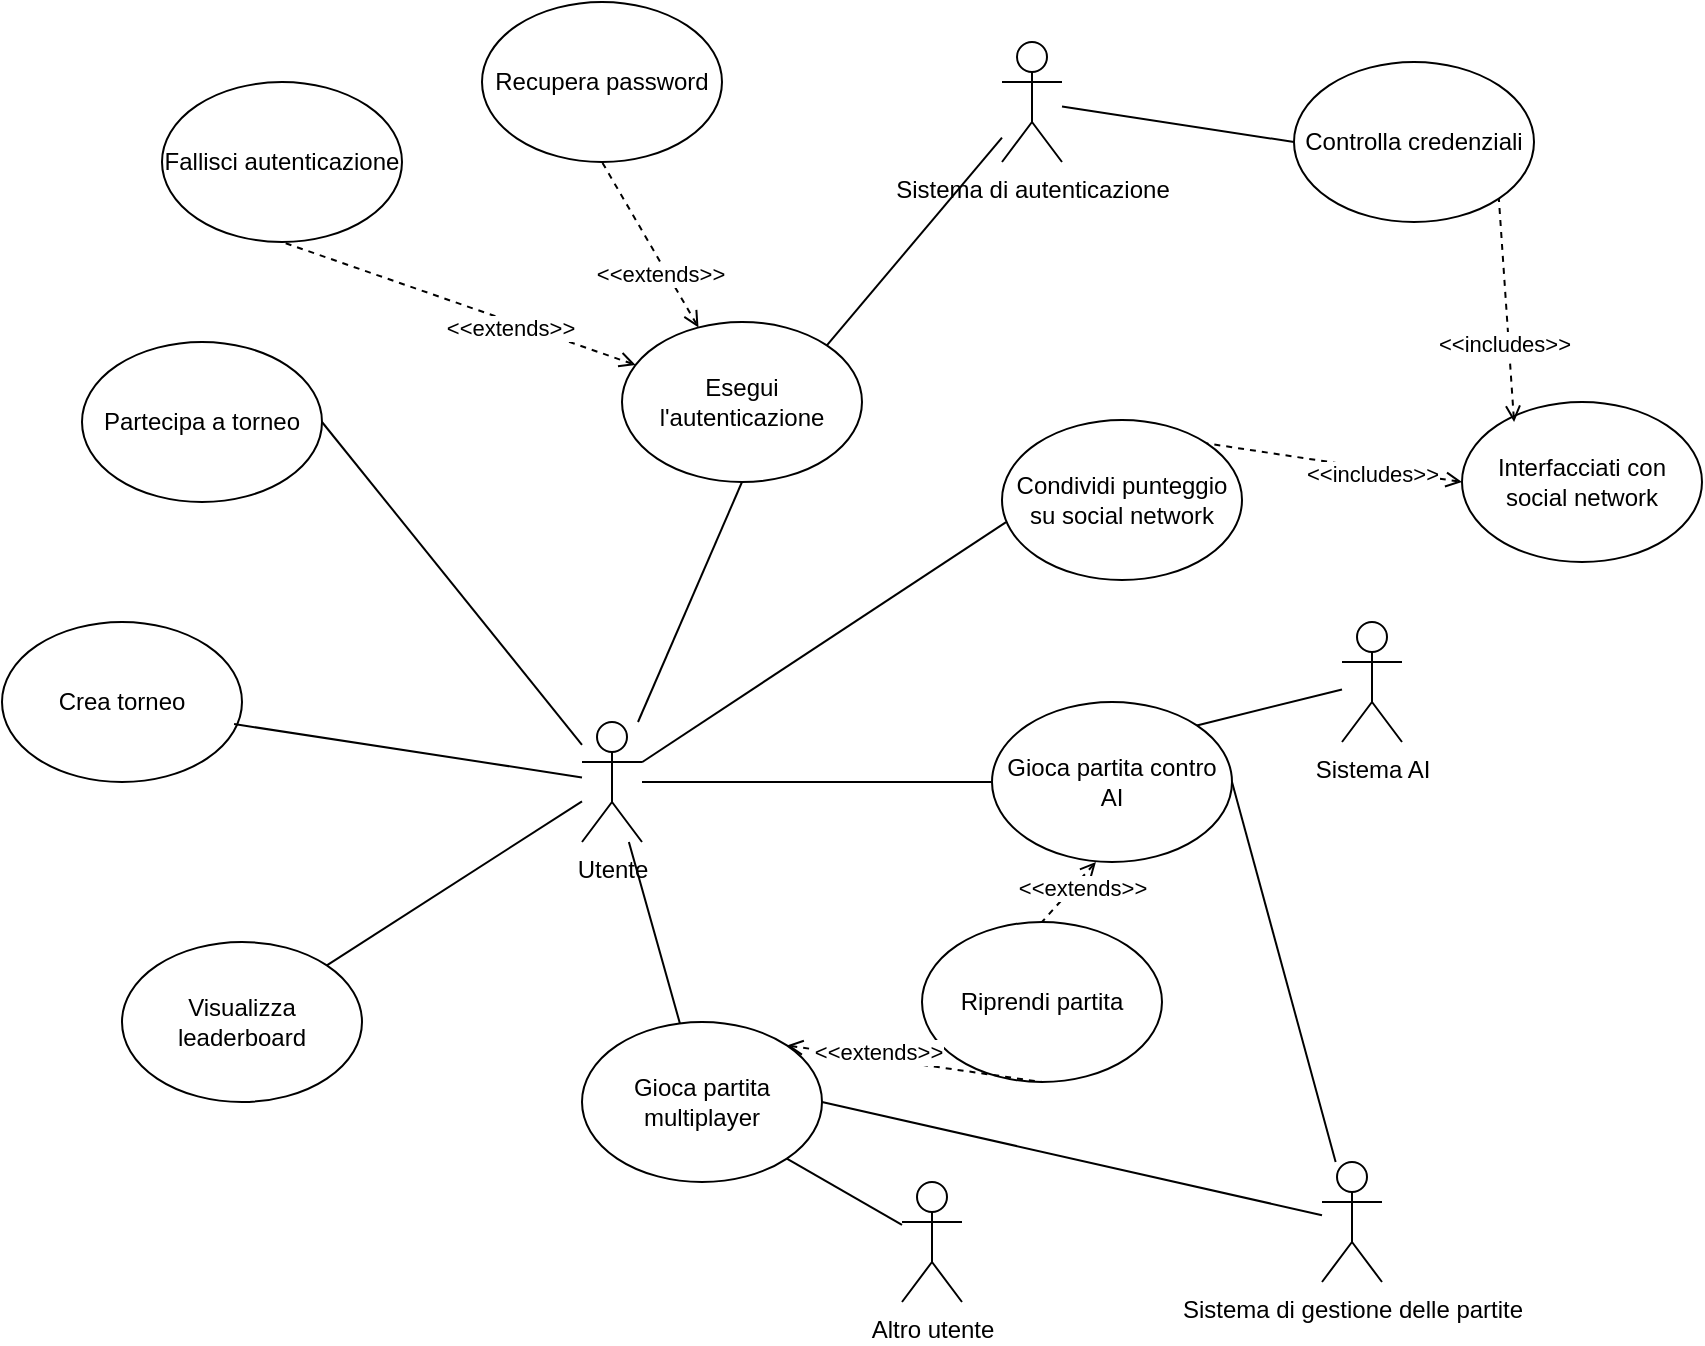 <mxfile version="24.7.17">
  <diagram name="Page-1" id="c4acf3e9-155e-7222-9cf6-157b1a14988f">
    <mxGraphModel grid="1" page="1" gridSize="10" guides="1" tooltips="1" connect="1" arrows="1" fold="1" pageScale="1" pageWidth="850" pageHeight="1100" background="none" math="0" shadow="0">
      <root>
        <mxCell id="0" />
        <mxCell id="1" parent="0" />
        <mxCell id="VCItYeYiN6JhUVZrUM5o-1" value="&lt;div&gt;Utente&lt;/div&gt;" style="shape=umlActor;verticalLabelPosition=bottom;verticalAlign=top;html=1;outlineConnect=0;" vertex="1" parent="1">
          <mxGeometry x="100" y="380" width="30" height="60" as="geometry" />
        </mxCell>
        <mxCell id="VCItYeYiN6JhUVZrUM5o-3" value="Gioca partita multiplayer" style="ellipse;whiteSpace=wrap;html=1;" vertex="1" parent="1">
          <mxGeometry x="100" y="530" width="120" height="80" as="geometry" />
        </mxCell>
        <mxCell id="VCItYeYiN6JhUVZrUM5o-4" value="Gioca partita contro AI" style="ellipse;whiteSpace=wrap;html=1;" vertex="1" parent="1">
          <mxGeometry x="305" y="370" width="120" height="80" as="geometry" />
        </mxCell>
        <mxCell id="VCItYeYiN6JhUVZrUM5o-5" value="&lt;div&gt;Visualizza leaderboard&lt;/div&gt;" style="ellipse;whiteSpace=wrap;html=1;" vertex="1" parent="1">
          <mxGeometry x="-130" y="490" width="120" height="80" as="geometry" />
        </mxCell>
        <mxCell id="VCItYeYiN6JhUVZrUM5o-6" value="&lt;div&gt;Condividi punteggio su social network&lt;/div&gt;" style="ellipse;whiteSpace=wrap;html=1;" vertex="1" parent="1">
          <mxGeometry x="310" y="229" width="120" height="80" as="geometry" />
        </mxCell>
        <mxCell id="VCItYeYiN6JhUVZrUM5o-9" value="&lt;div&gt;Crea torneo&lt;/div&gt;" style="ellipse;whiteSpace=wrap;html=1;" vertex="1" parent="1">
          <mxGeometry x="-190" y="330" width="120" height="80" as="geometry" />
        </mxCell>
        <mxCell id="VCItYeYiN6JhUVZrUM5o-10" value="&lt;div&gt;Esegui l&#39;autenticazione&lt;/div&gt;" style="ellipse;whiteSpace=wrap;html=1;" vertex="1" parent="1">
          <mxGeometry x="120" y="180" width="120" height="80" as="geometry" />
        </mxCell>
        <mxCell id="VCItYeYiN6JhUVZrUM5o-19" value="&lt;div&gt;Sistema di autenticazione&lt;/div&gt;" style="shape=umlActor;verticalLabelPosition=bottom;verticalAlign=top;html=1;outlineConnect=0;" vertex="1" parent="1">
          <mxGeometry x="310" y="40" width="30" height="60" as="geometry" />
        </mxCell>
        <mxCell id="VCItYeYiN6JhUVZrUM5o-20" value="" style="endArrow=none;html=1;rounded=0;entryX=0.5;entryY=1;entryDx=0;entryDy=0;" edge="1" parent="1" source="VCItYeYiN6JhUVZrUM5o-1" target="VCItYeYiN6JhUVZrUM5o-10">
          <mxGeometry width="50" height="50" relative="1" as="geometry">
            <mxPoint x="560" y="350" as="sourcePoint" />
            <mxPoint x="610" y="300" as="targetPoint" />
          </mxGeometry>
        </mxCell>
        <mxCell id="VCItYeYiN6JhUVZrUM5o-21" value="" style="endArrow=none;html=1;rounded=0;exitX=1;exitY=0;exitDx=0;exitDy=0;" edge="1" parent="1" source="VCItYeYiN6JhUVZrUM5o-10" target="VCItYeYiN6JhUVZrUM5o-19">
          <mxGeometry width="50" height="50" relative="1" as="geometry">
            <mxPoint x="560" y="350" as="sourcePoint" />
            <mxPoint x="610" y="300" as="targetPoint" />
          </mxGeometry>
        </mxCell>
        <mxCell id="VCItYeYiN6JhUVZrUM5o-22" value="&lt;div&gt;Interfacciati con social network&lt;/div&gt;" style="ellipse;whiteSpace=wrap;html=1;" vertex="1" parent="1">
          <mxGeometry x="540" y="220" width="120" height="80" as="geometry" />
        </mxCell>
        <mxCell id="VCItYeYiN6JhUVZrUM5o-25" value="" style="endArrow=none;html=1;rounded=0;entryX=0.017;entryY=0.638;entryDx=0;entryDy=0;entryPerimeter=0;" edge="1" parent="1" source="VCItYeYiN6JhUVZrUM5o-1" target="VCItYeYiN6JhUVZrUM5o-6">
          <mxGeometry width="50" height="50" relative="1" as="geometry">
            <mxPoint x="560" y="410" as="sourcePoint" />
            <mxPoint x="610" y="360" as="targetPoint" />
          </mxGeometry>
        </mxCell>
        <mxCell id="VCItYeYiN6JhUVZrUM5o-26" value="Recupera password" style="ellipse;whiteSpace=wrap;html=1;" vertex="1" parent="1">
          <mxGeometry x="50" y="20" width="120" height="80" as="geometry" />
        </mxCell>
        <mxCell id="VCItYeYiN6JhUVZrUM5o-28" value="" style="endArrow=none;dashed=1;html=1;rounded=0;entryX=0.5;entryY=1;entryDx=0;entryDy=0;startArrow=open;startFill=0;" edge="1" parent="1" source="VCItYeYiN6JhUVZrUM5o-10" target="VCItYeYiN6JhUVZrUM5o-26">
          <mxGeometry width="50" height="50" relative="1" as="geometry">
            <mxPoint x="560" y="410" as="sourcePoint" />
            <mxPoint x="610" y="360" as="targetPoint" />
          </mxGeometry>
        </mxCell>
        <mxCell id="VCItYeYiN6JhUVZrUM5o-29" value="&lt;div&gt;&amp;lt;&amp;lt;extends&amp;gt;&amp;gt;&lt;/div&gt;" style="edgeLabel;html=1;align=center;verticalAlign=middle;resizable=0;points=[];" vertex="1" connectable="0" parent="VCItYeYiN6JhUVZrUM5o-28">
          <mxGeometry x="-0.296" y="3" relative="1" as="geometry">
            <mxPoint as="offset" />
          </mxGeometry>
        </mxCell>
        <mxCell id="iHfhjThB8S9JIC7WLU-c-1" value="&lt;div&gt;Fallisci autenticazione&lt;/div&gt;" style="ellipse;whiteSpace=wrap;html=1;" vertex="1" parent="1">
          <mxGeometry x="-110" y="60" width="120" height="80" as="geometry" />
        </mxCell>
        <mxCell id="iHfhjThB8S9JIC7WLU-c-2" value="" style="endArrow=none;dashed=1;html=1;rounded=0;entryX=0.5;entryY=1;entryDx=0;entryDy=0;startArrow=open;startFill=0;" edge="1" parent="1" source="VCItYeYiN6JhUVZrUM5o-10" target="iHfhjThB8S9JIC7WLU-c-1">
          <mxGeometry width="50" height="50" relative="1" as="geometry">
            <mxPoint x="186" y="190" as="sourcePoint" />
            <mxPoint x="180" y="120" as="targetPoint" />
          </mxGeometry>
        </mxCell>
        <mxCell id="iHfhjThB8S9JIC7WLU-c-3" value="&lt;div&gt;&amp;lt;&amp;lt;extends&amp;gt;&amp;gt;&lt;/div&gt;" style="edgeLabel;html=1;align=center;verticalAlign=middle;resizable=0;points=[];" connectable="0" vertex="1" parent="iHfhjThB8S9JIC7WLU-c-2">
          <mxGeometry x="-0.296" y="3" relative="1" as="geometry">
            <mxPoint as="offset" />
          </mxGeometry>
        </mxCell>
        <mxCell id="iHfhjThB8S9JIC7WLU-c-4" value="" style="endArrow=none;html=1;rounded=0;" edge="1" parent="1" target="VCItYeYiN6JhUVZrUM5o-4">
          <mxGeometry width="50" height="50" relative="1" as="geometry">
            <mxPoint x="130" y="410" as="sourcePoint" />
            <mxPoint x="450" y="340" as="targetPoint" />
          </mxGeometry>
        </mxCell>
        <mxCell id="iHfhjThB8S9JIC7WLU-c-5" value="" style="endArrow=none;html=1;rounded=0;" edge="1" parent="1" source="VCItYeYiN6JhUVZrUM5o-1" target="VCItYeYiN6JhUVZrUM5o-3">
          <mxGeometry width="50" height="50" relative="1" as="geometry">
            <mxPoint x="128" y="413.503" as="sourcePoint" />
            <mxPoint x="343.04" y="392.04" as="targetPoint" />
          </mxGeometry>
        </mxCell>
        <mxCell id="iHfhjThB8S9JIC7WLU-c-7" value="" style="endArrow=none;html=1;rounded=0;entryX=1;entryY=0;entryDx=0;entryDy=0;" edge="1" parent="1" source="VCItYeYiN6JhUVZrUM5o-1" target="VCItYeYiN6JhUVZrUM5o-5">
          <mxGeometry width="50" height="50" relative="1" as="geometry">
            <mxPoint x="400" y="390" as="sourcePoint" />
            <mxPoint x="340" y="550" as="targetPoint" />
          </mxGeometry>
        </mxCell>
        <mxCell id="iHfhjThB8S9JIC7WLU-c-8" value="" style="endArrow=none;html=1;rounded=0;exitX=0.967;exitY=0.638;exitDx=0;exitDy=0;exitPerimeter=0;" edge="1" parent="1" source="VCItYeYiN6JhUVZrUM5o-9" target="VCItYeYiN6JhUVZrUM5o-1">
          <mxGeometry width="50" height="50" relative="1" as="geometry">
            <mxPoint x="400" y="390" as="sourcePoint" />
            <mxPoint x="450" y="340" as="targetPoint" />
          </mxGeometry>
        </mxCell>
        <mxCell id="iHfhjThB8S9JIC7WLU-c-9" value="Sistema di gestione delle partite" style="shape=umlActor;verticalLabelPosition=bottom;verticalAlign=top;html=1;outlineConnect=0;" vertex="1" parent="1">
          <mxGeometry x="470" y="600" width="30" height="60" as="geometry" />
        </mxCell>
        <mxCell id="iHfhjThB8S9JIC7WLU-c-10" value="" style="endArrow=none;html=1;rounded=0;exitX=1;exitY=0.5;exitDx=0;exitDy=0;" edge="1" parent="1" source="VCItYeYiN6JhUVZrUM5o-4" target="iHfhjThB8S9JIC7WLU-c-9">
          <mxGeometry width="50" height="50" relative="1" as="geometry">
            <mxPoint x="450" y="450" as="sourcePoint" />
            <mxPoint x="610" y="330.857" as="targetPoint" />
          </mxGeometry>
        </mxCell>
        <mxCell id="iHfhjThB8S9JIC7WLU-c-11" value="" style="endArrow=none;html=1;rounded=0;exitX=1;exitY=0.5;exitDx=0;exitDy=0;" edge="1" parent="1" source="VCItYeYiN6JhUVZrUM5o-3" target="iHfhjThB8S9JIC7WLU-c-9">
          <mxGeometry width="50" height="50" relative="1" as="geometry">
            <mxPoint x="430" y="520" as="sourcePoint" />
            <mxPoint x="610" y="338.807" as="targetPoint" />
          </mxGeometry>
        </mxCell>
        <mxCell id="iHfhjThB8S9JIC7WLU-c-12" value="&lt;div&gt;Altro utente&lt;/div&gt;" style="shape=umlActor;verticalLabelPosition=bottom;verticalAlign=top;html=1;outlineConnect=0;" vertex="1" parent="1">
          <mxGeometry x="260" y="610" width="30" height="60" as="geometry" />
        </mxCell>
        <mxCell id="iHfhjThB8S9JIC7WLU-c-13" value="" style="endArrow=none;html=1;rounded=0;exitX=1;exitY=1;exitDx=0;exitDy=0;" edge="1" parent="1" source="VCItYeYiN6JhUVZrUM5o-3" target="iHfhjThB8S9JIC7WLU-c-12">
          <mxGeometry width="50" height="50" relative="1" as="geometry">
            <mxPoint x="450" y="450" as="sourcePoint" />
            <mxPoint x="500" y="400" as="targetPoint" />
          </mxGeometry>
        </mxCell>
        <mxCell id="iHfhjThB8S9JIC7WLU-c-16" value="&lt;div&gt;Sistema AI&lt;/div&gt;" style="shape=umlActor;verticalLabelPosition=bottom;verticalAlign=top;html=1;outlineConnect=0;" vertex="1" parent="1">
          <mxGeometry x="480" y="330" width="30" height="60" as="geometry" />
        </mxCell>
        <mxCell id="iHfhjThB8S9JIC7WLU-c-17" value="" style="endArrow=none;html=1;rounded=0;exitX=1;exitY=0;exitDx=0;exitDy=0;" edge="1" parent="1" source="VCItYeYiN6JhUVZrUM5o-4" target="iHfhjThB8S9JIC7WLU-c-16">
          <mxGeometry width="50" height="50" relative="1" as="geometry">
            <mxPoint x="470" y="200" as="sourcePoint" />
            <mxPoint x="546" y="59" as="targetPoint" />
          </mxGeometry>
        </mxCell>
        <mxCell id="iHfhjThB8S9JIC7WLU-c-18" value="&lt;div&gt;Controlla credenziali&lt;/div&gt;" style="ellipse;whiteSpace=wrap;html=1;" vertex="1" parent="1">
          <mxGeometry x="456" y="50" width="120" height="80" as="geometry" />
        </mxCell>
        <mxCell id="iHfhjThB8S9JIC7WLU-c-19" value="" style="endArrow=none;html=1;rounded=0;entryX=0;entryY=0.5;entryDx=0;entryDy=0;" edge="1" parent="1" source="VCItYeYiN6JhUVZrUM5o-19" target="iHfhjThB8S9JIC7WLU-c-18">
          <mxGeometry width="50" height="50" relative="1" as="geometry">
            <mxPoint x="400" y="350" as="sourcePoint" />
            <mxPoint x="450" y="300" as="targetPoint" />
          </mxGeometry>
        </mxCell>
        <mxCell id="iHfhjThB8S9JIC7WLU-c-20" value="" style="endArrow=none;dashed=1;html=1;rounded=0;entryX=1;entryY=1;entryDx=0;entryDy=0;startArrow=open;startFill=0;exitX=0.217;exitY=0.125;exitDx=0;exitDy=0;exitPerimeter=0;" edge="1" parent="1" source="VCItYeYiN6JhUVZrUM5o-22" target="iHfhjThB8S9JIC7WLU-c-18">
          <mxGeometry width="50" height="50" relative="1" as="geometry">
            <mxPoint x="561" y="211" as="sourcePoint" />
            <mxPoint x="384" y="150" as="targetPoint" />
          </mxGeometry>
        </mxCell>
        <mxCell id="iHfhjThB8S9JIC7WLU-c-21" value="&lt;div&gt;&amp;lt;&amp;lt;includes&amp;gt;&amp;gt;&lt;/div&gt;" style="edgeLabel;html=1;align=center;verticalAlign=middle;resizable=0;points=[];" connectable="0" vertex="1" parent="iHfhjThB8S9JIC7WLU-c-20">
          <mxGeometry x="-0.296" y="3" relative="1" as="geometry">
            <mxPoint as="offset" />
          </mxGeometry>
        </mxCell>
        <mxCell id="iHfhjThB8S9JIC7WLU-c-22" value="" style="endArrow=none;dashed=1;html=1;rounded=0;entryX=1;entryY=0;entryDx=0;entryDy=0;startArrow=open;startFill=0;exitX=0;exitY=0.5;exitDx=0;exitDy=0;" edge="1" parent="1" source="VCItYeYiN6JhUVZrUM5o-22" target="VCItYeYiN6JhUVZrUM5o-6">
          <mxGeometry width="50" height="50" relative="1" as="geometry">
            <mxPoint x="614" y="206" as="sourcePoint" />
            <mxPoint x="526" y="164" as="targetPoint" />
          </mxGeometry>
        </mxCell>
        <mxCell id="iHfhjThB8S9JIC7WLU-c-23" value="&lt;div&gt;&amp;lt;&amp;lt;includes&amp;gt;&amp;gt;&lt;/div&gt;" style="edgeLabel;html=1;align=center;verticalAlign=middle;resizable=0;points=[];" connectable="0" vertex="1" parent="iHfhjThB8S9JIC7WLU-c-22">
          <mxGeometry x="-0.296" y="3" relative="1" as="geometry">
            <mxPoint as="offset" />
          </mxGeometry>
        </mxCell>
        <mxCell id="LmLvnbeI8t50NYODrYlc-1" value="&lt;div&gt;Partecipa a torneo&lt;/div&gt;" style="ellipse;whiteSpace=wrap;html=1;" vertex="1" parent="1">
          <mxGeometry x="-150" y="190" width="120" height="80" as="geometry" />
        </mxCell>
        <mxCell id="LmLvnbeI8t50NYODrYlc-2" value="" style="endArrow=none;html=1;rounded=0;entryX=1;entryY=0.5;entryDx=0;entryDy=0;" edge="1" parent="1" source="VCItYeYiN6JhUVZrUM5o-1" target="LmLvnbeI8t50NYODrYlc-1">
          <mxGeometry width="50" height="50" relative="1" as="geometry">
            <mxPoint x="150" y="390" as="sourcePoint" />
            <mxPoint x="200" y="340" as="targetPoint" />
          </mxGeometry>
        </mxCell>
        <mxCell id="uLVwWmmB7R3kUK6pXzTy-1" value="Riprendi partita" style="ellipse;whiteSpace=wrap;html=1;" vertex="1" parent="1">
          <mxGeometry x="270" y="480" width="120" height="80" as="geometry" />
        </mxCell>
        <mxCell id="uLVwWmmB7R3kUK6pXzTy-2" value="" style="endArrow=none;dashed=1;html=1;rounded=0;entryX=0.5;entryY=0;entryDx=0;entryDy=0;startArrow=open;startFill=0;exitX=0.433;exitY=1;exitDx=0;exitDy=0;exitPerimeter=0;" edge="1" parent="1" source="VCItYeYiN6JhUVZrUM5o-4" target="uLVwWmmB7R3kUK6pXzTy-1">
          <mxGeometry width="50" height="50" relative="1" as="geometry">
            <mxPoint x="737" y="570" as="sourcePoint" />
            <mxPoint x="560" y="509" as="targetPoint" />
          </mxGeometry>
        </mxCell>
        <mxCell id="uLVwWmmB7R3kUK6pXzTy-3" value="&lt;div&gt;&amp;lt;&amp;lt;extends&amp;gt;&amp;gt;&lt;/div&gt;" style="edgeLabel;html=1;align=center;verticalAlign=middle;resizable=0;points=[];" connectable="0" vertex="1" parent="uLVwWmmB7R3kUK6pXzTy-2">
          <mxGeometry x="-0.296" y="3" relative="1" as="geometry">
            <mxPoint as="offset" />
          </mxGeometry>
        </mxCell>
        <mxCell id="uLVwWmmB7R3kUK6pXzTy-4" value="" style="endArrow=none;dashed=1;html=1;rounded=0;startArrow=open;startFill=0;exitX=1;exitY=0;exitDx=0;exitDy=0;entryX=0.5;entryY=1;entryDx=0;entryDy=0;" edge="1" parent="1" source="VCItYeYiN6JhUVZrUM5o-3" target="uLVwWmmB7R3kUK6pXzTy-1">
          <mxGeometry width="50" height="50" relative="1" as="geometry">
            <mxPoint x="367" y="460" as="sourcePoint" />
            <mxPoint x="360" y="500" as="targetPoint" />
          </mxGeometry>
        </mxCell>
        <mxCell id="uLVwWmmB7R3kUK6pXzTy-5" value="&lt;div&gt;&amp;lt;&amp;lt;extends&amp;gt;&amp;gt;&lt;/div&gt;" style="edgeLabel;html=1;align=center;verticalAlign=middle;resizable=0;points=[];" connectable="0" vertex="1" parent="uLVwWmmB7R3kUK6pXzTy-4">
          <mxGeometry x="-0.296" y="3" relative="1" as="geometry">
            <mxPoint as="offset" />
          </mxGeometry>
        </mxCell>
      </root>
    </mxGraphModel>
  </diagram>
</mxfile>

